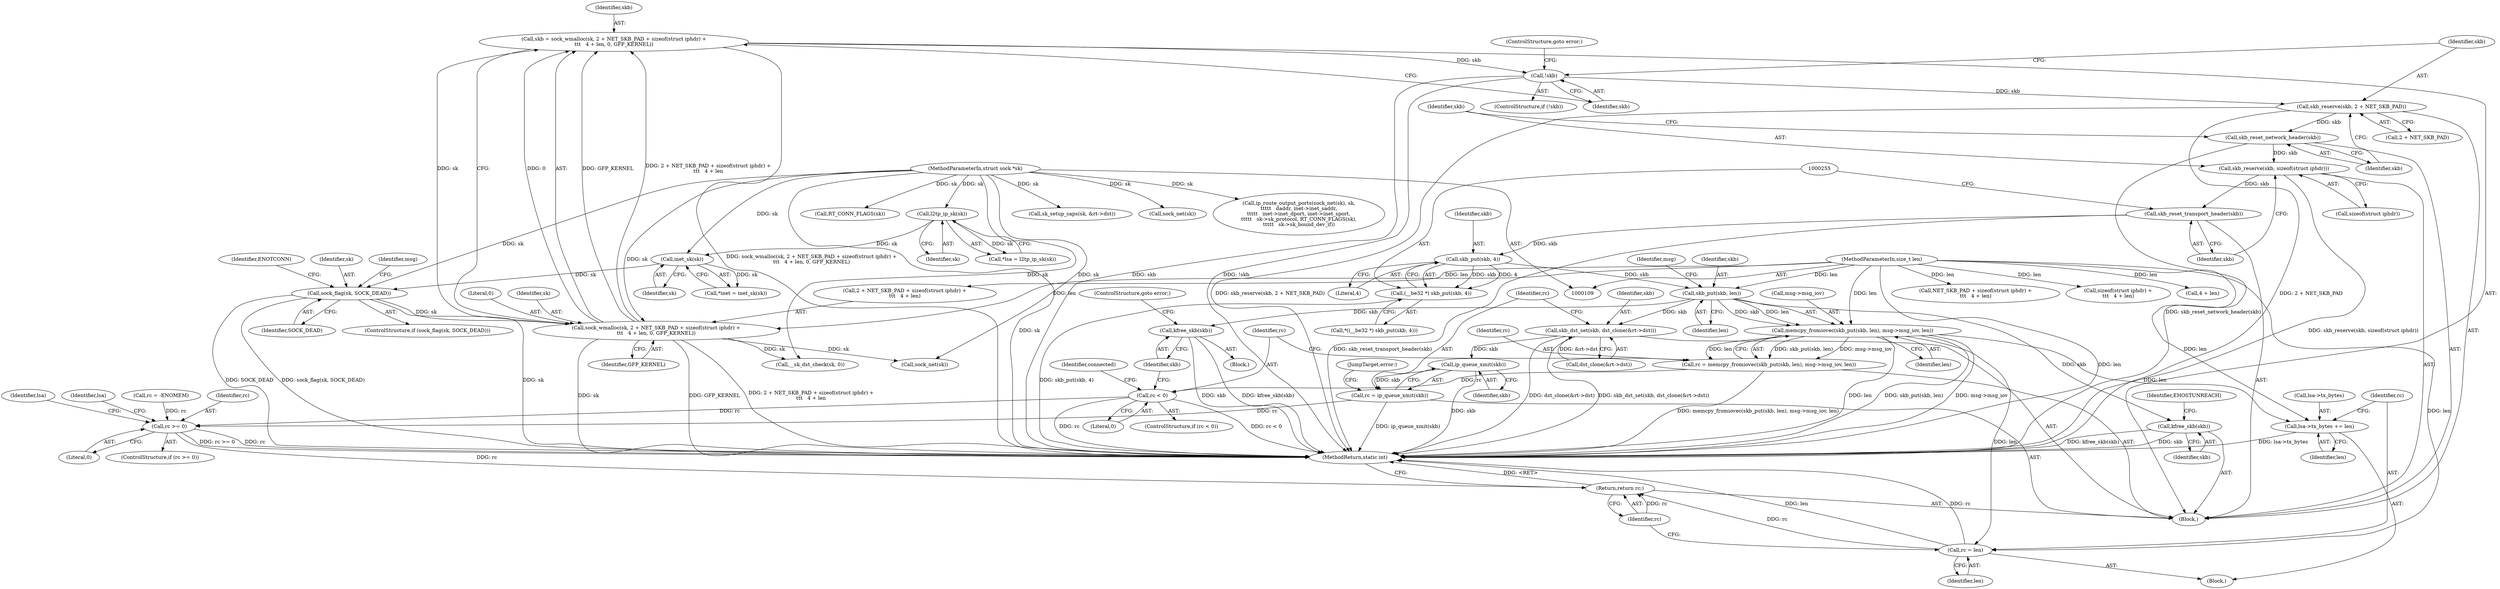 digraph "0_linux_f6d8bd051c391c1c0458a30b2a7abcd939329259_34@API" {
"1000219" [label="(Call,skb = sock_wmalloc(sk, 2 + NET_SKB_PAD + sizeof(struct iphdr) +\n\t\t\t   4 + len, 0, GFP_KERNEL))"];
"1000221" [label="(Call,sock_wmalloc(sk, 2 + NET_SKB_PAD + sizeof(struct iphdr) +\n\t\t\t   4 + len, 0, GFP_KERNEL))"];
"1000143" [label="(Call,sock_flag(sk, SOCK_DEAD))"];
"1000125" [label="(Call,inet_sk(sk))"];
"1000120" [label="(Call,l2tp_ip_sk(sk))"];
"1000111" [label="(MethodParameterIn,struct sock *sk)"];
"1000113" [label="(MethodParameterIn,size_t len)"];
"1000236" [label="(Call,!skb)"];
"1000239" [label="(Call,skb_reserve(skb, 2 + NET_SKB_PAD))"];
"1000244" [label="(Call,skb_reset_network_header(skb))"];
"1000246" [label="(Call,skb_reserve(skb, sizeof(struct iphdr)))"];
"1000250" [label="(Call,skb_reset_transport_header(skb))"];
"1000256" [label="(Call,skb_put(skb, 4))"];
"1000254" [label="(Call,(__be32 *) skb_put(skb, 4))"];
"1000263" [label="(Call,skb_put(skb, len))"];
"1000262" [label="(Call,memcpy_fromiovec(skb_put(skb, len), msg->msg_iov, len))"];
"1000260" [label="(Call,rc = memcpy_fromiovec(skb_put(skb, len), msg->msg_iov, len))"];
"1000271" [label="(Call,rc < 0)"];
"1000350" [label="(Call,rc >= 0)"];
"1000372" [label="(Return,return rc;)"];
"1000358" [label="(Call,lsa->tx_bytes += len)"];
"1000363" [label="(Call,rc = len)"];
"1000275" [label="(Call,kfree_skb(skb))"];
"1000337" [label="(Call,skb_dst_set(skb, dst_clone(&rt->dst)))"];
"1000346" [label="(Call,ip_queue_xmit(skb))"];
"1000344" [label="(Call,rc = ip_queue_xmit(skb))"];
"1000379" [label="(Call,kfree_skb(skb))"];
"1000246" [label="(Call,skb_reserve(skb, sizeof(struct iphdr)))"];
"1000244" [label="(Call,skb_reset_network_header(skb))"];
"1000272" [label="(Identifier,rc)"];
"1000142" [label="(ControlStructure,if (sock_flag(sk, SOCK_DEAD)))"];
"1000363" [label="(Call,rc = len)"];
"1000235" [label="(ControlStructure,if (!skb))"];
"1000123" [label="(Call,*inet = inet_sk(sk))"];
"1000251" [label="(Identifier,skb)"];
"1000267" [label="(Identifier,msg)"];
"1000266" [label="(Call,msg->msg_iov)"];
"1000258" [label="(Literal,4)"];
"1000257" [label="(Identifier,skb)"];
"1000239" [label="(Call,skb_reserve(skb, 2 + NET_SKB_PAD))"];
"1000351" [label="(Identifier,rc)"];
"1000370" [label="(Identifier,lsa)"];
"1000111" [label="(MethodParameterIn,struct sock *sk)"];
"1000331" [label="(Call,sk_setup_caps(sk, &rt->dst))"];
"1000145" [label="(Identifier,SOCK_DEAD)"];
"1000276" [label="(Identifier,skb)"];
"1000364" [label="(Identifier,rc)"];
"1000345" [label="(Identifier,rc)"];
"1000241" [label="(Call,2 + NET_SKB_PAD)"];
"1000236" [label="(Call,!skb)"];
"1000114" [label="(Block,)"];
"1000277" [label="(ControlStructure,goto error;)"];
"1000121" [label="(Identifier,sk)"];
"1000350" [label="(Call,rc >= 0)"];
"1000344" [label="(Call,rc = ip_queue_xmit(skb))"];
"1000265" [label="(Identifier,len)"];
"1000118" [label="(Call,*lsa = l2tp_ip_sk(sk))"];
"1000261" [label="(Identifier,rc)"];
"1000346" [label="(Call,ip_queue_xmit(skb))"];
"1000284" [label="(Call,__sk_dst_check(sk, 0))"];
"1000233" [label="(Literal,0)"];
"1000219" [label="(Call,skb = sock_wmalloc(sk, 2 + NET_SKB_PAD + sizeof(struct iphdr) +\n\t\t\t   4 + len, 0, GFP_KERNEL))"];
"1000275" [label="(Call,kfree_skb(skb))"];
"1000240" [label="(Identifier,skb)"];
"1000222" [label="(Identifier,sk)"];
"1000260" [label="(Call,rc = memcpy_fromiovec(skb_put(skb, len), msg->msg_iov, len))"];
"1000274" [label="(Block,)"];
"1000220" [label="(Identifier,skb)"];
"1000376" [label="(Call,sock_net(sk))"];
"1000305" [label="(Call,ip_route_output_ports(sock_net(sk), sk,\n\t\t\t\t\t   daddr, inet->inet_saddr,\n\t\t\t\t\t   inet->inet_dport, inet->inet_sport,\n\t\t\t\t\t   sk->sk_protocol, RT_CONN_FLAGS(sk),\n\t\t\t\t\t   sk->sk_bound_dev_if))"];
"1000126" [label="(Identifier,sk)"];
"1000238" [label="(ControlStructure,goto error;)"];
"1000263" [label="(Call,skb_put(skb, len))"];
"1000234" [label="(Identifier,GFP_KERNEL)"];
"1000269" [label="(Identifier,len)"];
"1000256" [label="(Call,skb_put(skb, 4))"];
"1000352" [label="(Literal,0)"];
"1000279" [label="(Identifier,connected)"];
"1000143" [label="(Call,sock_flag(sk, SOCK_DEAD))"];
"1000250" [label="(Call,skb_reset_transport_header(skb))"];
"1000262" [label="(Call,memcpy_fromiovec(skb_put(skb, len), msg->msg_iov, len))"];
"1000337" [label="(Call,skb_dst_set(skb, dst_clone(&rt->dst)))"];
"1000365" [label="(Identifier,len)"];
"1000373" [label="(Identifier,rc)"];
"1000237" [label="(Identifier,skb)"];
"1000353" [label="(Block,)"];
"1000253" [label="(Call,*((__be32 *) skb_put(skb, 4)))"];
"1000270" [label="(ControlStructure,if (rc < 0))"];
"1000223" [label="(Call,2 + NET_SKB_PAD + sizeof(struct iphdr) +\n\t\t\t   4 + len)"];
"1000113" [label="(MethodParameterIn,size_t len)"];
"1000151" [label="(Identifier,msg)"];
"1000254" [label="(Call,(__be32 *) skb_put(skb, 4))"];
"1000347" [label="(Identifier,skb)"];
"1000349" [label="(ControlStructure,if (rc >= 0))"];
"1000383" [label="(Identifier,EHOSTUNREACH)"];
"1000356" [label="(Identifier,lsa)"];
"1000339" [label="(Call,dst_clone(&rt->dst))"];
"1000225" [label="(Call,NET_SKB_PAD + sizeof(struct iphdr) +\n\t\t\t   4 + len)"];
"1000248" [label="(Call,sizeof(struct iphdr))"];
"1000148" [label="(Identifier,ENOTCONN)"];
"1000380" [label="(Identifier,skb)"];
"1000338" [label="(Identifier,skb)"];
"1000372" [label="(Return,return rc;)"];
"1000144" [label="(Identifier,sk)"];
"1000384" [label="(MethodReturn,static int)"];
"1000348" [label="(JumpTarget,error:)"];
"1000273" [label="(Literal,0)"];
"1000227" [label="(Call,sizeof(struct iphdr) +\n\t\t\t   4 + len)"];
"1000359" [label="(Call,lsa->tx_bytes)"];
"1000221" [label="(Call,sock_wmalloc(sk, 2 + NET_SKB_PAD + sizeof(struct iphdr) +\n\t\t\t   4 + len, 0, GFP_KERNEL))"];
"1000230" [label="(Call,4 + len)"];
"1000271" [label="(Call,rc < 0)"];
"1000125" [label="(Call,inet_sk(sk))"];
"1000306" [label="(Call,sock_net(sk))"];
"1000120" [label="(Call,l2tp_ip_sk(sk))"];
"1000247" [label="(Identifier,skb)"];
"1000322" [label="(Call,RT_CONN_FLAGS(sk))"];
"1000264" [label="(Identifier,skb)"];
"1000245" [label="(Identifier,skb)"];
"1000379" [label="(Call,kfree_skb(skb))"];
"1000362" [label="(Identifier,len)"];
"1000358" [label="(Call,lsa->tx_bytes += len)"];
"1000215" [label="(Call,rc = -ENOMEM)"];
"1000219" -> "1000114"  [label="AST: "];
"1000219" -> "1000221"  [label="CFG: "];
"1000220" -> "1000219"  [label="AST: "];
"1000221" -> "1000219"  [label="AST: "];
"1000237" -> "1000219"  [label="CFG: "];
"1000219" -> "1000384"  [label="DDG: sock_wmalloc(sk, 2 + NET_SKB_PAD + sizeof(struct iphdr) +\n\t\t\t   4 + len, 0, GFP_KERNEL)"];
"1000221" -> "1000219"  [label="DDG: sk"];
"1000221" -> "1000219"  [label="DDG: 2 + NET_SKB_PAD + sizeof(struct iphdr) +\n\t\t\t   4 + len"];
"1000221" -> "1000219"  [label="DDG: 0"];
"1000221" -> "1000219"  [label="DDG: GFP_KERNEL"];
"1000219" -> "1000236"  [label="DDG: skb"];
"1000221" -> "1000234"  [label="CFG: "];
"1000222" -> "1000221"  [label="AST: "];
"1000223" -> "1000221"  [label="AST: "];
"1000233" -> "1000221"  [label="AST: "];
"1000234" -> "1000221"  [label="AST: "];
"1000221" -> "1000384"  [label="DDG: 2 + NET_SKB_PAD + sizeof(struct iphdr) +\n\t\t\t   4 + len"];
"1000221" -> "1000384"  [label="DDG: sk"];
"1000221" -> "1000384"  [label="DDG: GFP_KERNEL"];
"1000143" -> "1000221"  [label="DDG: sk"];
"1000111" -> "1000221"  [label="DDG: sk"];
"1000113" -> "1000221"  [label="DDG: len"];
"1000221" -> "1000284"  [label="DDG: sk"];
"1000221" -> "1000306"  [label="DDG: sk"];
"1000143" -> "1000142"  [label="AST: "];
"1000143" -> "1000145"  [label="CFG: "];
"1000144" -> "1000143"  [label="AST: "];
"1000145" -> "1000143"  [label="AST: "];
"1000148" -> "1000143"  [label="CFG: "];
"1000151" -> "1000143"  [label="CFG: "];
"1000143" -> "1000384"  [label="DDG: sk"];
"1000143" -> "1000384"  [label="DDG: SOCK_DEAD"];
"1000143" -> "1000384"  [label="DDG: sock_flag(sk, SOCK_DEAD)"];
"1000125" -> "1000143"  [label="DDG: sk"];
"1000111" -> "1000143"  [label="DDG: sk"];
"1000125" -> "1000123"  [label="AST: "];
"1000125" -> "1000126"  [label="CFG: "];
"1000126" -> "1000125"  [label="AST: "];
"1000123" -> "1000125"  [label="CFG: "];
"1000125" -> "1000123"  [label="DDG: sk"];
"1000120" -> "1000125"  [label="DDG: sk"];
"1000111" -> "1000125"  [label="DDG: sk"];
"1000120" -> "1000118"  [label="AST: "];
"1000120" -> "1000121"  [label="CFG: "];
"1000121" -> "1000120"  [label="AST: "];
"1000118" -> "1000120"  [label="CFG: "];
"1000120" -> "1000118"  [label="DDG: sk"];
"1000111" -> "1000120"  [label="DDG: sk"];
"1000111" -> "1000109"  [label="AST: "];
"1000111" -> "1000384"  [label="DDG: sk"];
"1000111" -> "1000284"  [label="DDG: sk"];
"1000111" -> "1000306"  [label="DDG: sk"];
"1000111" -> "1000305"  [label="DDG: sk"];
"1000111" -> "1000322"  [label="DDG: sk"];
"1000111" -> "1000331"  [label="DDG: sk"];
"1000111" -> "1000376"  [label="DDG: sk"];
"1000113" -> "1000109"  [label="AST: "];
"1000113" -> "1000384"  [label="DDG: len"];
"1000113" -> "1000223"  [label="DDG: len"];
"1000113" -> "1000225"  [label="DDG: len"];
"1000113" -> "1000227"  [label="DDG: len"];
"1000113" -> "1000230"  [label="DDG: len"];
"1000113" -> "1000263"  [label="DDG: len"];
"1000113" -> "1000262"  [label="DDG: len"];
"1000113" -> "1000358"  [label="DDG: len"];
"1000113" -> "1000363"  [label="DDG: len"];
"1000236" -> "1000235"  [label="AST: "];
"1000236" -> "1000237"  [label="CFG: "];
"1000237" -> "1000236"  [label="AST: "];
"1000238" -> "1000236"  [label="CFG: "];
"1000240" -> "1000236"  [label="CFG: "];
"1000236" -> "1000384"  [label="DDG: skb"];
"1000236" -> "1000384"  [label="DDG: !skb"];
"1000236" -> "1000239"  [label="DDG: skb"];
"1000239" -> "1000114"  [label="AST: "];
"1000239" -> "1000241"  [label="CFG: "];
"1000240" -> "1000239"  [label="AST: "];
"1000241" -> "1000239"  [label="AST: "];
"1000245" -> "1000239"  [label="CFG: "];
"1000239" -> "1000384"  [label="DDG: skb_reserve(skb, 2 + NET_SKB_PAD)"];
"1000239" -> "1000384"  [label="DDG: 2 + NET_SKB_PAD"];
"1000239" -> "1000244"  [label="DDG: skb"];
"1000244" -> "1000114"  [label="AST: "];
"1000244" -> "1000245"  [label="CFG: "];
"1000245" -> "1000244"  [label="AST: "];
"1000247" -> "1000244"  [label="CFG: "];
"1000244" -> "1000384"  [label="DDG: skb_reset_network_header(skb)"];
"1000244" -> "1000246"  [label="DDG: skb"];
"1000246" -> "1000114"  [label="AST: "];
"1000246" -> "1000248"  [label="CFG: "];
"1000247" -> "1000246"  [label="AST: "];
"1000248" -> "1000246"  [label="AST: "];
"1000251" -> "1000246"  [label="CFG: "];
"1000246" -> "1000384"  [label="DDG: skb_reserve(skb, sizeof(struct iphdr))"];
"1000246" -> "1000250"  [label="DDG: skb"];
"1000250" -> "1000114"  [label="AST: "];
"1000250" -> "1000251"  [label="CFG: "];
"1000251" -> "1000250"  [label="AST: "];
"1000255" -> "1000250"  [label="CFG: "];
"1000250" -> "1000384"  [label="DDG: skb_reset_transport_header(skb)"];
"1000250" -> "1000256"  [label="DDG: skb"];
"1000256" -> "1000254"  [label="AST: "];
"1000256" -> "1000258"  [label="CFG: "];
"1000257" -> "1000256"  [label="AST: "];
"1000258" -> "1000256"  [label="AST: "];
"1000254" -> "1000256"  [label="CFG: "];
"1000256" -> "1000254"  [label="DDG: skb"];
"1000256" -> "1000254"  [label="DDG: 4"];
"1000256" -> "1000263"  [label="DDG: skb"];
"1000254" -> "1000253"  [label="AST: "];
"1000255" -> "1000254"  [label="AST: "];
"1000253" -> "1000254"  [label="CFG: "];
"1000254" -> "1000384"  [label="DDG: skb_put(skb, 4)"];
"1000263" -> "1000262"  [label="AST: "];
"1000263" -> "1000265"  [label="CFG: "];
"1000264" -> "1000263"  [label="AST: "];
"1000265" -> "1000263"  [label="AST: "];
"1000267" -> "1000263"  [label="CFG: "];
"1000263" -> "1000262"  [label="DDG: skb"];
"1000263" -> "1000262"  [label="DDG: len"];
"1000263" -> "1000275"  [label="DDG: skb"];
"1000263" -> "1000337"  [label="DDG: skb"];
"1000263" -> "1000379"  [label="DDG: skb"];
"1000262" -> "1000260"  [label="AST: "];
"1000262" -> "1000269"  [label="CFG: "];
"1000266" -> "1000262"  [label="AST: "];
"1000269" -> "1000262"  [label="AST: "];
"1000260" -> "1000262"  [label="CFG: "];
"1000262" -> "1000384"  [label="DDG: len"];
"1000262" -> "1000384"  [label="DDG: skb_put(skb, len)"];
"1000262" -> "1000384"  [label="DDG: msg->msg_iov"];
"1000262" -> "1000260"  [label="DDG: skb_put(skb, len)"];
"1000262" -> "1000260"  [label="DDG: msg->msg_iov"];
"1000262" -> "1000260"  [label="DDG: len"];
"1000262" -> "1000358"  [label="DDG: len"];
"1000262" -> "1000363"  [label="DDG: len"];
"1000260" -> "1000114"  [label="AST: "];
"1000261" -> "1000260"  [label="AST: "];
"1000272" -> "1000260"  [label="CFG: "];
"1000260" -> "1000384"  [label="DDG: memcpy_fromiovec(skb_put(skb, len), msg->msg_iov, len)"];
"1000260" -> "1000271"  [label="DDG: rc"];
"1000271" -> "1000270"  [label="AST: "];
"1000271" -> "1000273"  [label="CFG: "];
"1000272" -> "1000271"  [label="AST: "];
"1000273" -> "1000271"  [label="AST: "];
"1000276" -> "1000271"  [label="CFG: "];
"1000279" -> "1000271"  [label="CFG: "];
"1000271" -> "1000384"  [label="DDG: rc"];
"1000271" -> "1000384"  [label="DDG: rc < 0"];
"1000271" -> "1000350"  [label="DDG: rc"];
"1000350" -> "1000349"  [label="AST: "];
"1000350" -> "1000352"  [label="CFG: "];
"1000351" -> "1000350"  [label="AST: "];
"1000352" -> "1000350"  [label="AST: "];
"1000356" -> "1000350"  [label="CFG: "];
"1000370" -> "1000350"  [label="CFG: "];
"1000350" -> "1000384"  [label="DDG: rc"];
"1000350" -> "1000384"  [label="DDG: rc >= 0"];
"1000215" -> "1000350"  [label="DDG: rc"];
"1000344" -> "1000350"  [label="DDG: rc"];
"1000350" -> "1000372"  [label="DDG: rc"];
"1000372" -> "1000114"  [label="AST: "];
"1000372" -> "1000373"  [label="CFG: "];
"1000373" -> "1000372"  [label="AST: "];
"1000384" -> "1000372"  [label="CFG: "];
"1000372" -> "1000384"  [label="DDG: <RET>"];
"1000373" -> "1000372"  [label="DDG: rc"];
"1000363" -> "1000372"  [label="DDG: rc"];
"1000358" -> "1000353"  [label="AST: "];
"1000358" -> "1000362"  [label="CFG: "];
"1000359" -> "1000358"  [label="AST: "];
"1000362" -> "1000358"  [label="AST: "];
"1000364" -> "1000358"  [label="CFG: "];
"1000358" -> "1000384"  [label="DDG: lsa->tx_bytes"];
"1000363" -> "1000353"  [label="AST: "];
"1000363" -> "1000365"  [label="CFG: "];
"1000364" -> "1000363"  [label="AST: "];
"1000365" -> "1000363"  [label="AST: "];
"1000373" -> "1000363"  [label="CFG: "];
"1000363" -> "1000384"  [label="DDG: len"];
"1000363" -> "1000384"  [label="DDG: rc"];
"1000275" -> "1000274"  [label="AST: "];
"1000275" -> "1000276"  [label="CFG: "];
"1000276" -> "1000275"  [label="AST: "];
"1000277" -> "1000275"  [label="CFG: "];
"1000275" -> "1000384"  [label="DDG: kfree_skb(skb)"];
"1000275" -> "1000384"  [label="DDG: skb"];
"1000337" -> "1000114"  [label="AST: "];
"1000337" -> "1000339"  [label="CFG: "];
"1000338" -> "1000337"  [label="AST: "];
"1000339" -> "1000337"  [label="AST: "];
"1000345" -> "1000337"  [label="CFG: "];
"1000337" -> "1000384"  [label="DDG: dst_clone(&rt->dst)"];
"1000337" -> "1000384"  [label="DDG: skb_dst_set(skb, dst_clone(&rt->dst))"];
"1000339" -> "1000337"  [label="DDG: &rt->dst"];
"1000337" -> "1000346"  [label="DDG: skb"];
"1000346" -> "1000344"  [label="AST: "];
"1000346" -> "1000347"  [label="CFG: "];
"1000347" -> "1000346"  [label="AST: "];
"1000344" -> "1000346"  [label="CFG: "];
"1000346" -> "1000384"  [label="DDG: skb"];
"1000346" -> "1000344"  [label="DDG: skb"];
"1000344" -> "1000114"  [label="AST: "];
"1000345" -> "1000344"  [label="AST: "];
"1000348" -> "1000344"  [label="CFG: "];
"1000344" -> "1000384"  [label="DDG: ip_queue_xmit(skb)"];
"1000379" -> "1000114"  [label="AST: "];
"1000379" -> "1000380"  [label="CFG: "];
"1000380" -> "1000379"  [label="AST: "];
"1000383" -> "1000379"  [label="CFG: "];
"1000379" -> "1000384"  [label="DDG: skb"];
"1000379" -> "1000384"  [label="DDG: kfree_skb(skb)"];
}
